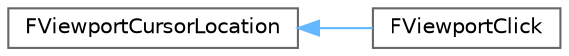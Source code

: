 digraph "Graphical Class Hierarchy"
{
 // INTERACTIVE_SVG=YES
 // LATEX_PDF_SIZE
  bgcolor="transparent";
  edge [fontname=Helvetica,fontsize=10,labelfontname=Helvetica,labelfontsize=10];
  node [fontname=Helvetica,fontsize=10,shape=box,height=0.2,width=0.4];
  rankdir="LR";
  Node0 [id="Node000000",label="FViewportCursorLocation",height=0.2,width=0.4,color="grey40", fillcolor="white", style="filled",URL="$de/d95/structFViewportCursorLocation.html",tooltip="Contains information about a mouse cursor position within a viewport, transformed into the correct co..."];
  Node0 -> Node1 [id="edge5212_Node000000_Node000001",dir="back",color="steelblue1",style="solid",tooltip=" "];
  Node1 [id="Node000001",label="FViewportClick",height=0.2,width=0.4,color="grey40", fillcolor="white", style="filled",URL="$db/d98/structFViewportClick.html",tooltip=" "];
}
